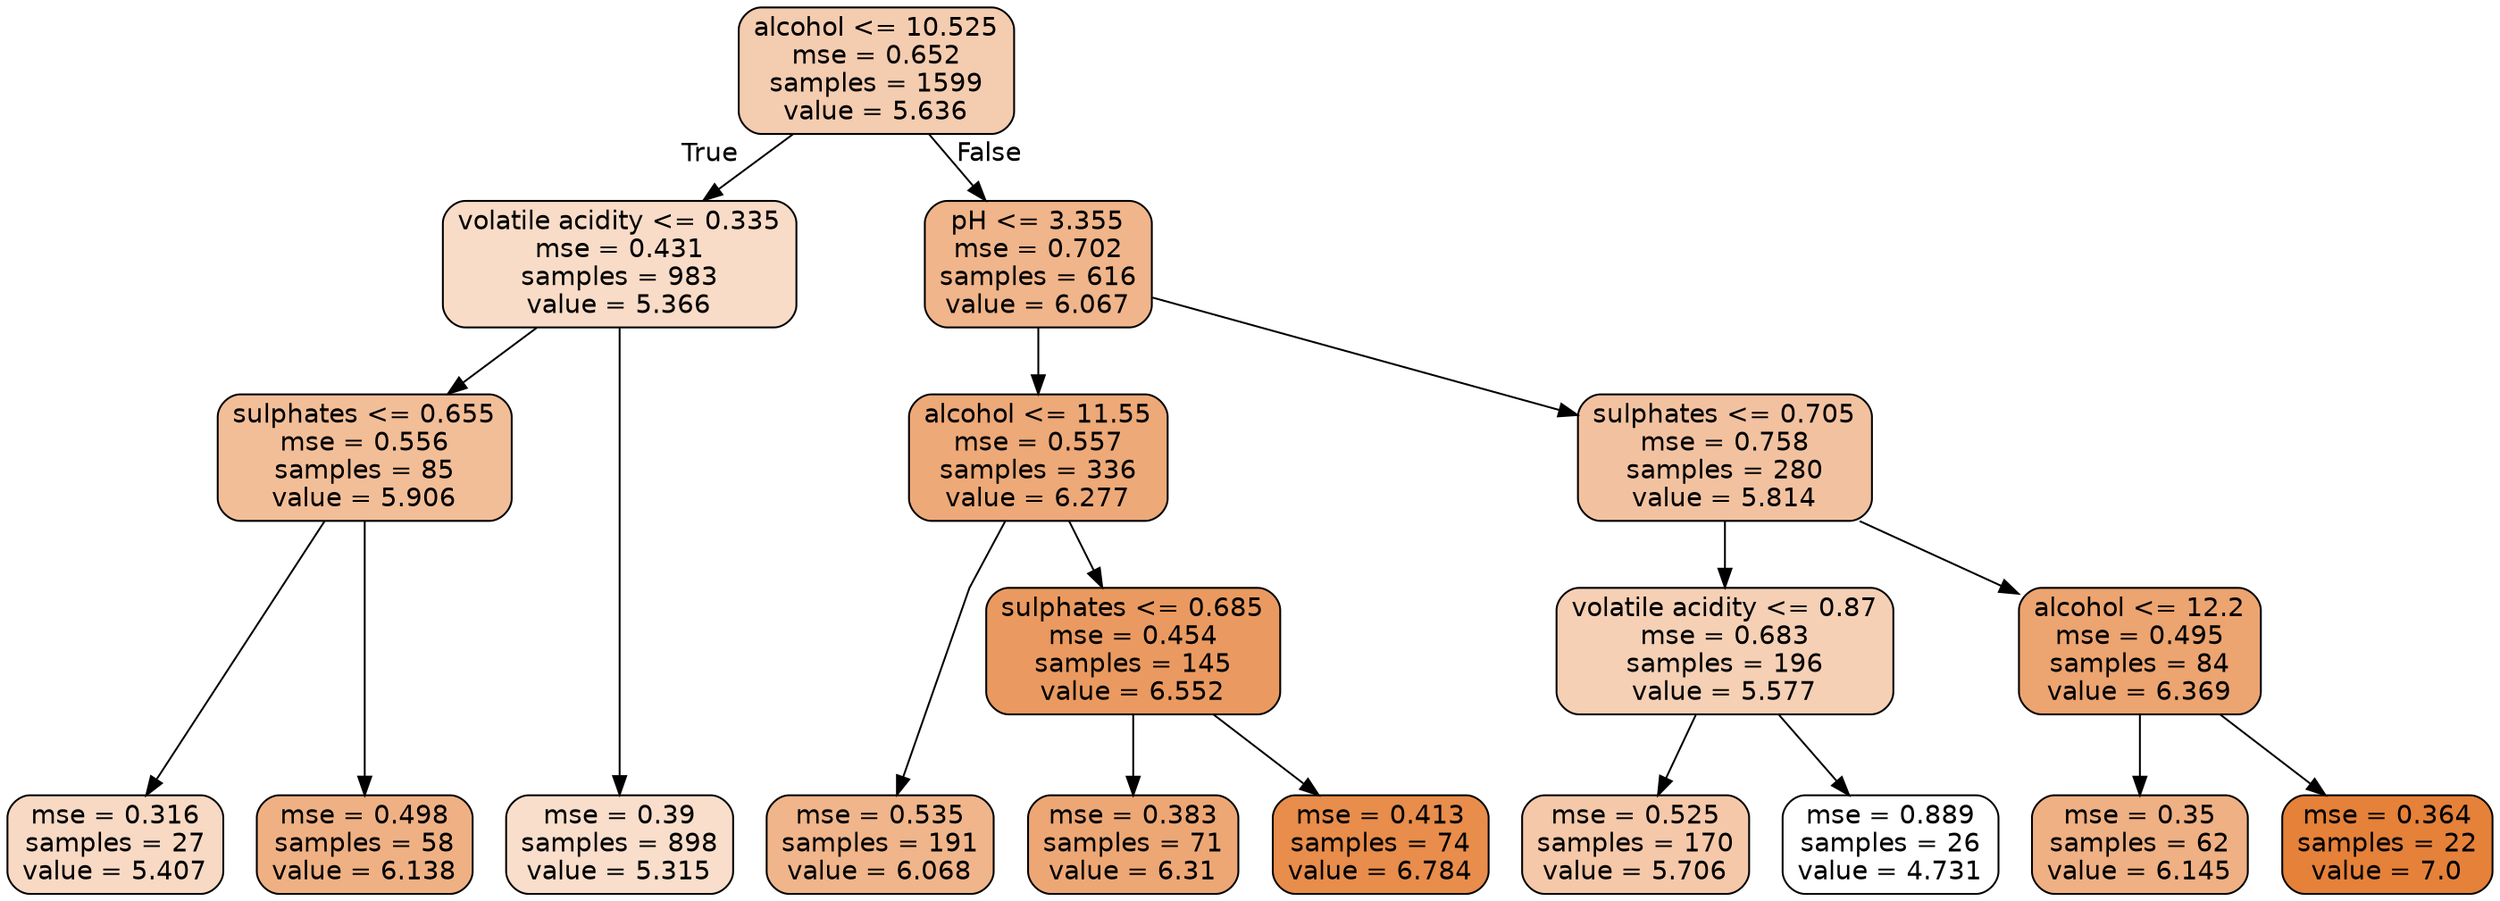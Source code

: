 digraph Tree {
node [shape=box, style="filled, rounded", color="black", fontname=helvetica] ;
graph [ranksep=equally, splines=polyline] ;
edge [fontname=helvetica] ;
0 [label="alcohol <= 10.525\nmse = 0.652\nsamples = 1599\nvalue = 5.636", fillcolor="#e5813966"] ;
1 [label="volatile acidity <= 0.335\nmse = 0.431\nsamples = 983\nvalue = 5.366", fillcolor="#e5813947"] ;
0 -> 1 [labeldistance=2.5, labelangle=45, headlabel="True"] ;
7 [label="sulphates <= 0.655\nmse = 0.556\nsamples = 85\nvalue = 5.906", fillcolor="#e5813984"] ;
1 -> 7 ;
15 [label="mse = 0.316\nsamples = 27\nvalue = 5.407", fillcolor="#e581394c"] ;
7 -> 15 ;
16 [label="mse = 0.498\nsamples = 58\nvalue = 6.138", fillcolor="#e581399e"] ;
7 -> 16 ;
8 [label="mse = 0.39\nsamples = 898\nvalue = 5.315", fillcolor="#e5813942"] ;
1 -> 8 ;
2 [label="pH <= 3.355\nmse = 0.702\nsamples = 616\nvalue = 6.067", fillcolor="#e5813996"] ;
0 -> 2 [labeldistance=2.5, labelangle=-45, headlabel="False"] ;
3 [label="alcohol <= 11.55\nmse = 0.557\nsamples = 336\nvalue = 6.277", fillcolor="#e58139ae"] ;
2 -> 3 ;
11 [label="mse = 0.535\nsamples = 191\nvalue = 6.068", fillcolor="#e5813996"] ;
3 -> 11 ;
12 [label="sulphates <= 0.685\nmse = 0.454\nsamples = 145\nvalue = 6.552", fillcolor="#e58139cd"] ;
3 -> 12 ;
17 [label="mse = 0.383\nsamples = 71\nvalue = 6.31", fillcolor="#e58139b1"] ;
12 -> 17 ;
18 [label="mse = 0.413\nsamples = 74\nvalue = 6.784", fillcolor="#e58139e7"] ;
12 -> 18 ;
4 [label="sulphates <= 0.705\nmse = 0.758\nsamples = 280\nvalue = 5.814", fillcolor="#e581397a"] ;
2 -> 4 ;
5 [label="volatile acidity <= 0.87\nmse = 0.683\nsamples = 196\nvalue = 5.577", fillcolor="#e581395f"] ;
4 -> 5 ;
9 [label="mse = 0.525\nsamples = 170\nvalue = 5.706", fillcolor="#e581396e"] ;
5 -> 9 ;
10 [label="mse = 0.889\nsamples = 26\nvalue = 4.731", fillcolor="#e5813900"] ;
5 -> 10 ;
6 [label="alcohol <= 12.2\nmse = 0.495\nsamples = 84\nvalue = 6.369", fillcolor="#e58139b8"] ;
4 -> 6 ;
13 [label="mse = 0.35\nsamples = 62\nvalue = 6.145", fillcolor="#e581399f"] ;
6 -> 13 ;
14 [label="mse = 0.364\nsamples = 22\nvalue = 7.0", fillcolor="#e58139ff"] ;
6 -> 14 ;
{rank=same ; 0} ;
{rank=same ; 1; 2} ;
{rank=same ; 7; 3; 4} ;
{rank=same ; 12; 5; 6} ;
{rank=same ; 15; 16; 8; 11; 17; 18; 9; 10; 13; 14} ;
}